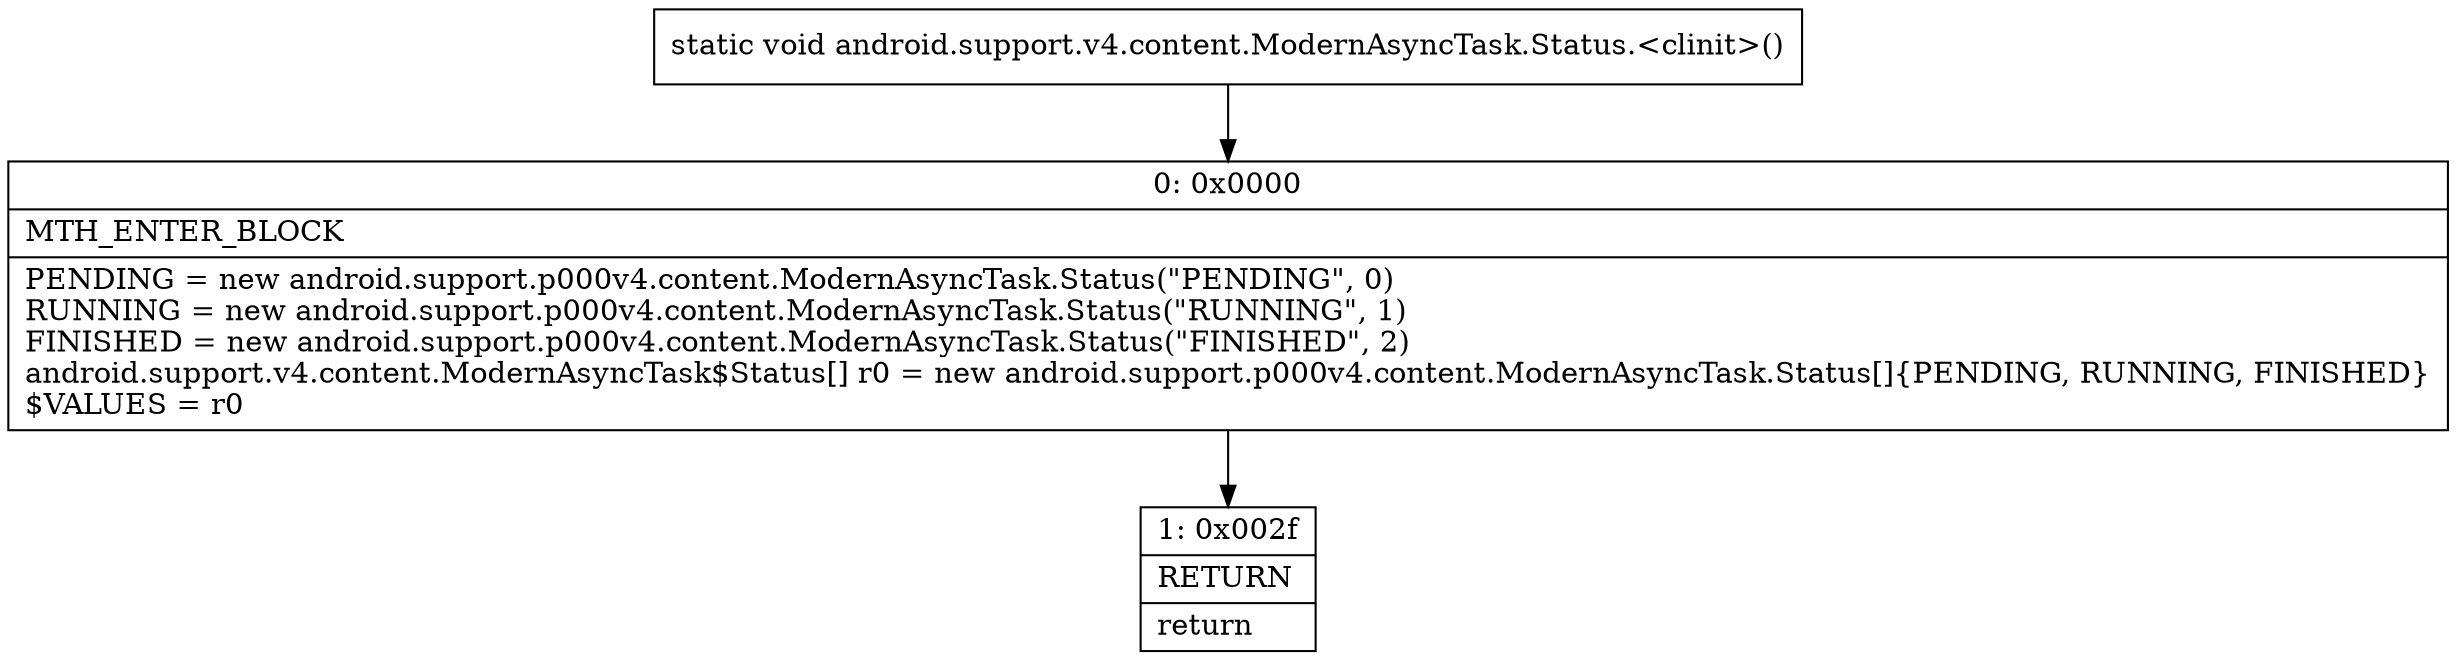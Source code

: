 digraph "CFG forandroid.support.v4.content.ModernAsyncTask.Status.\<clinit\>()V" {
Node_0 [shape=record,label="{0\:\ 0x0000|MTH_ENTER_BLOCK\l|PENDING = new android.support.p000v4.content.ModernAsyncTask.Status(\"PENDING\", 0)\lRUNNING = new android.support.p000v4.content.ModernAsyncTask.Status(\"RUNNING\", 1)\lFINISHED = new android.support.p000v4.content.ModernAsyncTask.Status(\"FINISHED\", 2)\landroid.support.v4.content.ModernAsyncTask$Status[] r0 = new android.support.p000v4.content.ModernAsyncTask.Status[]\{PENDING, RUNNING, FINISHED\}\l$VALUES = r0\l}"];
Node_1 [shape=record,label="{1\:\ 0x002f|RETURN\l|return\l}"];
MethodNode[shape=record,label="{static void android.support.v4.content.ModernAsyncTask.Status.\<clinit\>() }"];
MethodNode -> Node_0;
Node_0 -> Node_1;
}

